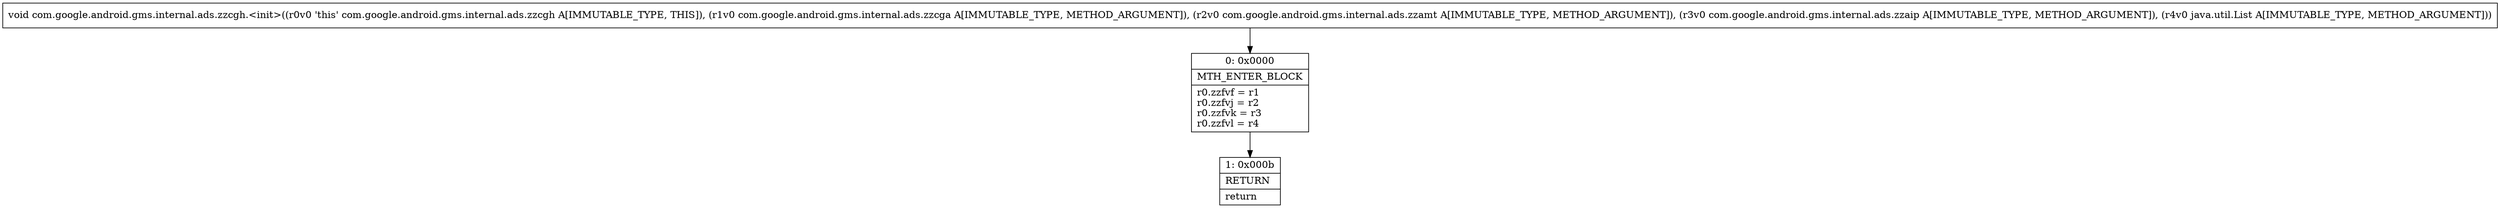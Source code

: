 digraph "CFG forcom.google.android.gms.internal.ads.zzcgh.\<init\>(Lcom\/google\/android\/gms\/internal\/ads\/zzcga;Lcom\/google\/android\/gms\/internal\/ads\/zzamt;Lcom\/google\/android\/gms\/internal\/ads\/zzaip;Ljava\/util\/List;)V" {
Node_0 [shape=record,label="{0\:\ 0x0000|MTH_ENTER_BLOCK\l|r0.zzfvf = r1\lr0.zzfvj = r2\lr0.zzfvk = r3\lr0.zzfvl = r4\l}"];
Node_1 [shape=record,label="{1\:\ 0x000b|RETURN\l|return\l}"];
MethodNode[shape=record,label="{void com.google.android.gms.internal.ads.zzcgh.\<init\>((r0v0 'this' com.google.android.gms.internal.ads.zzcgh A[IMMUTABLE_TYPE, THIS]), (r1v0 com.google.android.gms.internal.ads.zzcga A[IMMUTABLE_TYPE, METHOD_ARGUMENT]), (r2v0 com.google.android.gms.internal.ads.zzamt A[IMMUTABLE_TYPE, METHOD_ARGUMENT]), (r3v0 com.google.android.gms.internal.ads.zzaip A[IMMUTABLE_TYPE, METHOD_ARGUMENT]), (r4v0 java.util.List A[IMMUTABLE_TYPE, METHOD_ARGUMENT])) }"];
MethodNode -> Node_0;
Node_0 -> Node_1;
}

